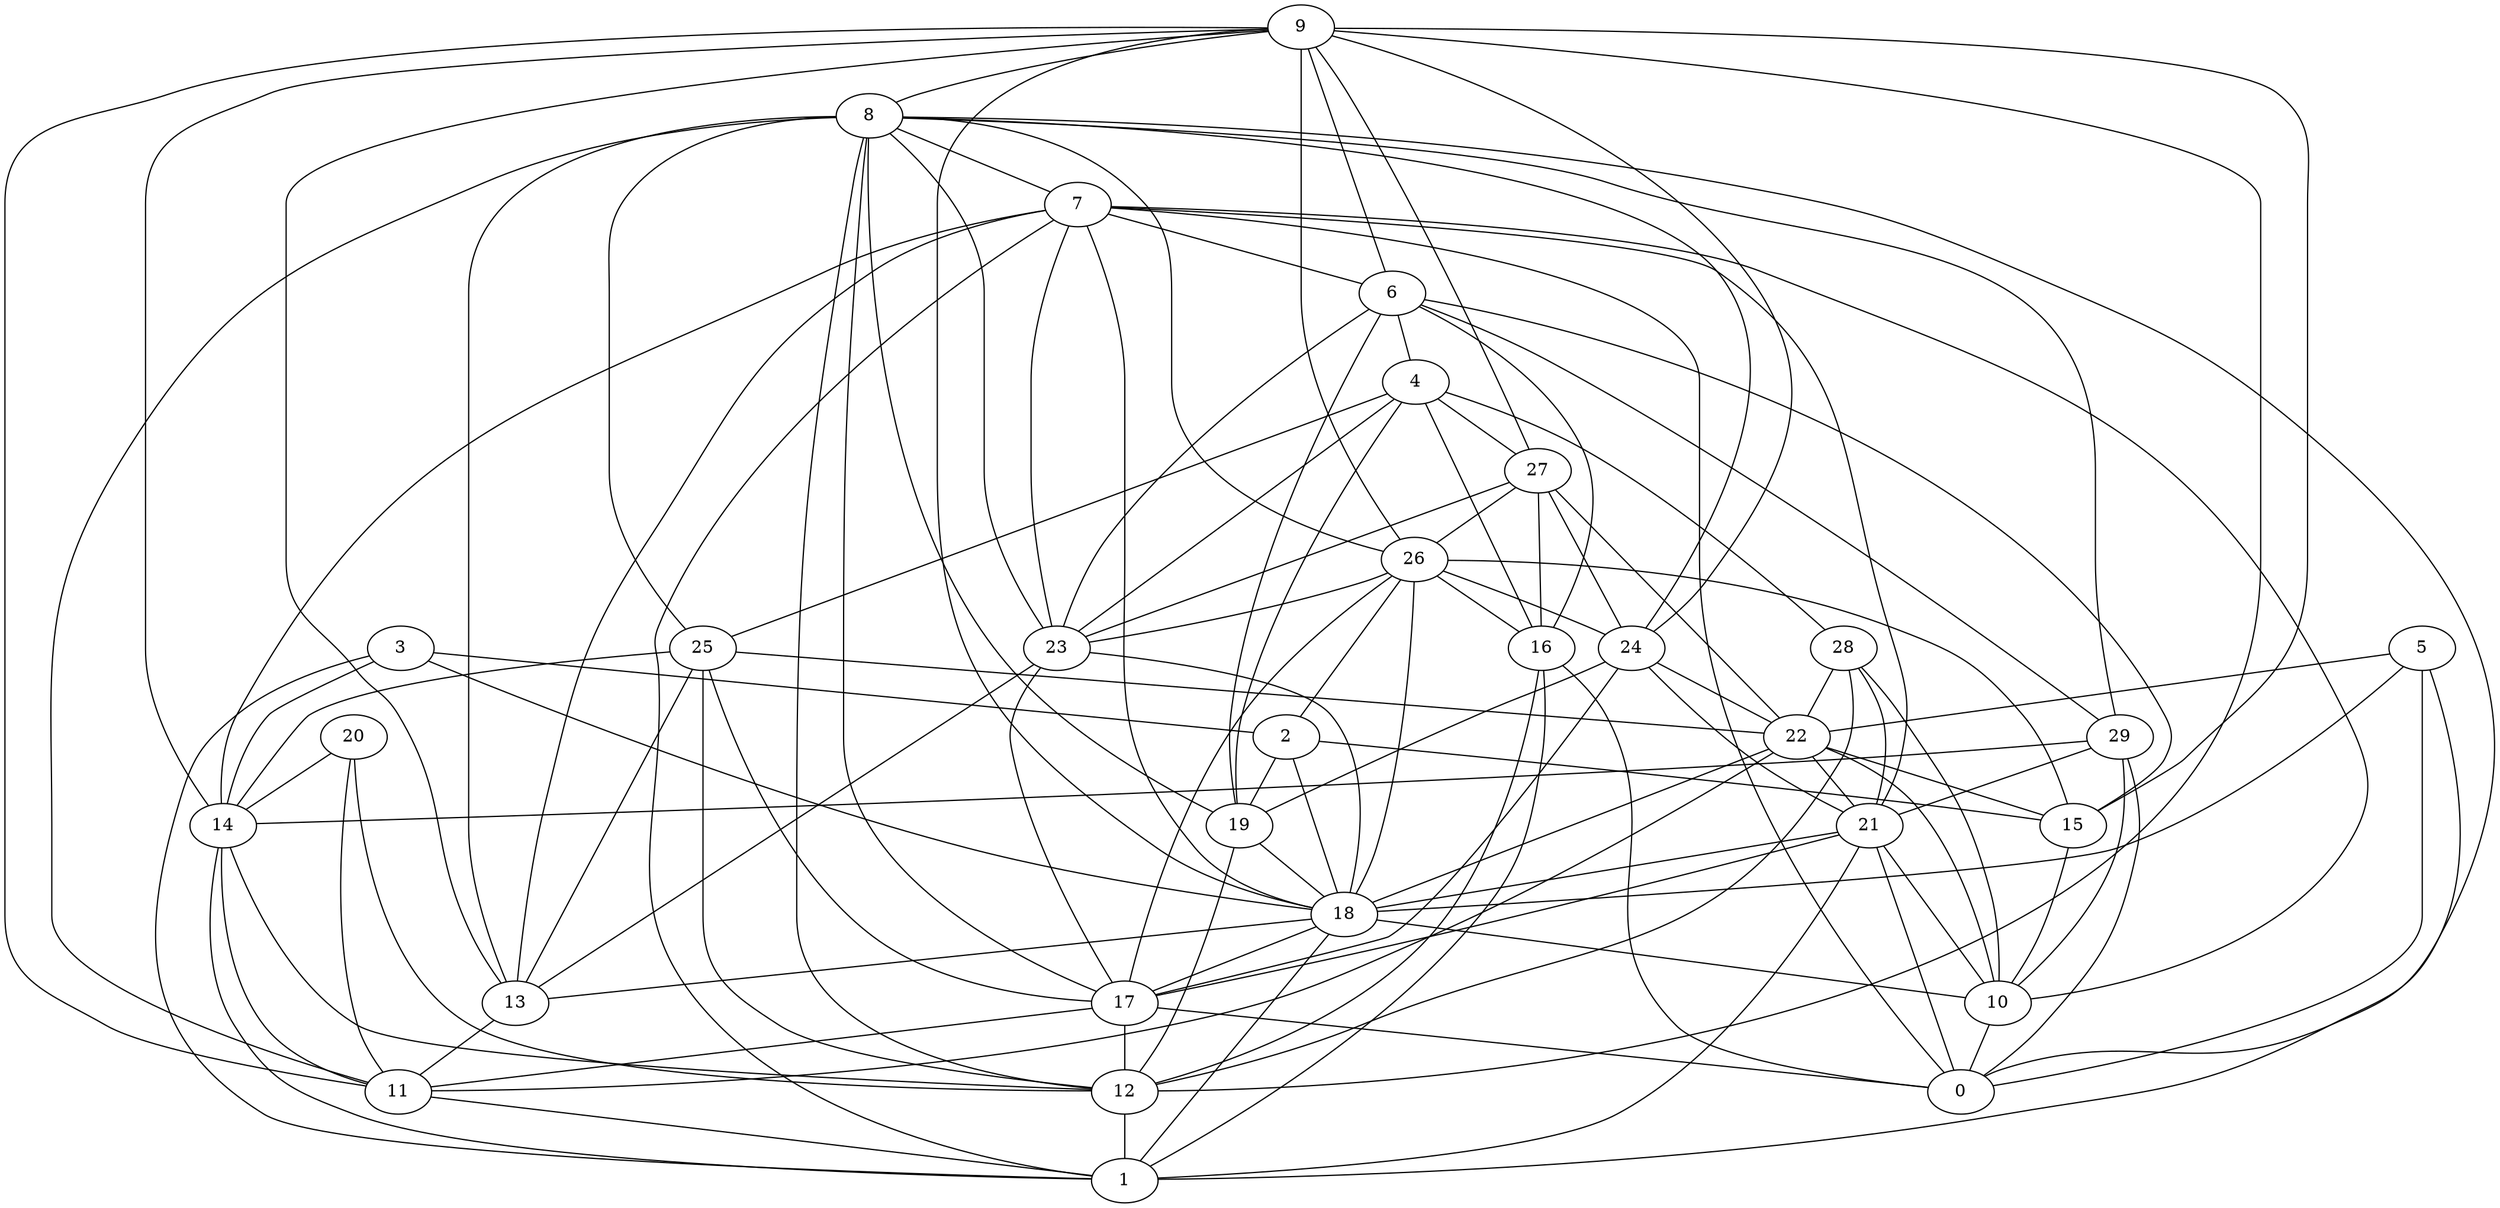 digraph GG_graph {

subgraph G_graph {
edge [color = black]
"24" -> "21" [dir = none]
"24" -> "22" [dir = none]
"24" -> "17" [dir = none]
"24" -> "19" [dir = none]
"28" -> "21" [dir = none]
"28" -> "10" [dir = none]
"26" -> "24" [dir = none]
"26" -> "23" [dir = none]
"26" -> "16" [dir = none]
"26" -> "2" [dir = none]
"14" -> "1" [dir = none]
"14" -> "12" [dir = none]
"12" -> "1" [dir = none]
"8" -> "25" [dir = none]
"8" -> "23" [dir = none]
"8" -> "12" [dir = none]
"8" -> "26" [dir = none]
"8" -> "11" [dir = none]
"8" -> "24" [dir = none]
"8" -> "7" [dir = none]
"8" -> "29" [dir = none]
"16" -> "12" [dir = none]
"4" -> "16" [dir = none]
"4" -> "28" [dir = none]
"4" -> "19" [dir = none]
"4" -> "23" [dir = none]
"29" -> "10" [dir = none]
"29" -> "14" [dir = none]
"29" -> "21" [dir = none]
"7" -> "14" [dir = none]
"7" -> "6" [dir = none]
"7" -> "13" [dir = none]
"7" -> "21" [dir = none]
"7" -> "23" [dir = none]
"7" -> "1" [dir = none]
"7" -> "18" [dir = none]
"7" -> "0" [dir = none]
"10" -> "0" [dir = none]
"27" -> "24" [dir = none]
"27" -> "22" [dir = none]
"9" -> "14" [dir = none]
"9" -> "27" [dir = none]
"9" -> "26" [dir = none]
"9" -> "12" [dir = none]
"9" -> "18" [dir = none]
"9" -> "8" [dir = none]
"9" -> "15" [dir = none]
"9" -> "11" [dir = none]
"22" -> "15" [dir = none]
"22" -> "10" [dir = none]
"22" -> "11" [dir = none]
"22" -> "18" [dir = none]
"17" -> "0" [dir = none]
"17" -> "11" [dir = none]
"17" -> "12" [dir = none]
"20" -> "11" [dir = none]
"20" -> "12" [dir = none]
"20" -> "14" [dir = none]
"23" -> "17" [dir = none]
"23" -> "13" [dir = none]
"21" -> "1" [dir = none]
"21" -> "18" [dir = none]
"21" -> "0" [dir = none]
"2" -> "18" [dir = none]
"2" -> "15" [dir = none]
"2" -> "19" [dir = none]
"25" -> "17" [dir = none]
"25" -> "13" [dir = none]
"25" -> "14" [dir = none]
"25" -> "22" [dir = none]
"25" -> "12" [dir = none]
"5" -> "18" [dir = none]
"5" -> "1" [dir = none]
"5" -> "0" [dir = none]
"5" -> "22" [dir = none]
"18" -> "13" [dir = none]
"18" -> "10" [dir = none]
"3" -> "14" [dir = none]
"3" -> "18" [dir = none]
"3" -> "2" [dir = none]
"6" -> "4" [dir = none]
"6" -> "29" [dir = none]
"6" -> "15" [dir = none]
"6" -> "19" [dir = none]
"6" -> "23" [dir = none]
"19" -> "12" [dir = none]
"19" -> "18" [dir = none]
"13" -> "11" [dir = none]
"27" -> "16" [dir = none]
"29" -> "0" [dir = none]
"28" -> "22" [dir = none]
"3" -> "1" [dir = none]
"8" -> "13" [dir = none]
"18" -> "17" [dir = none]
"9" -> "6" [dir = none]
"4" -> "27" [dir = none]
"8" -> "19" [dir = none]
"9" -> "13" [dir = none]
"26" -> "17" [dir = none]
"8" -> "17" [dir = none]
"27" -> "26" [dir = none]
"16" -> "0" [dir = none]
"27" -> "23" [dir = none]
"15" -> "10" [dir = none]
"4" -> "25" [dir = none]
"23" -> "18" [dir = none]
"16" -> "1" [dir = none]
"8" -> "0" [dir = none]
"6" -> "16" [dir = none]
"11" -> "1" [dir = none]
"26" -> "18" [dir = none]
"26" -> "15" [dir = none]
"18" -> "1" [dir = none]
"28" -> "12" [dir = none]
"21" -> "10" [dir = none]
"21" -> "17" [dir = none]
"9" -> "24" [dir = none]
"7" -> "10" [dir = none]
"14" -> "11" [dir = none]
"22" -> "21" [dir = none]
}

}
